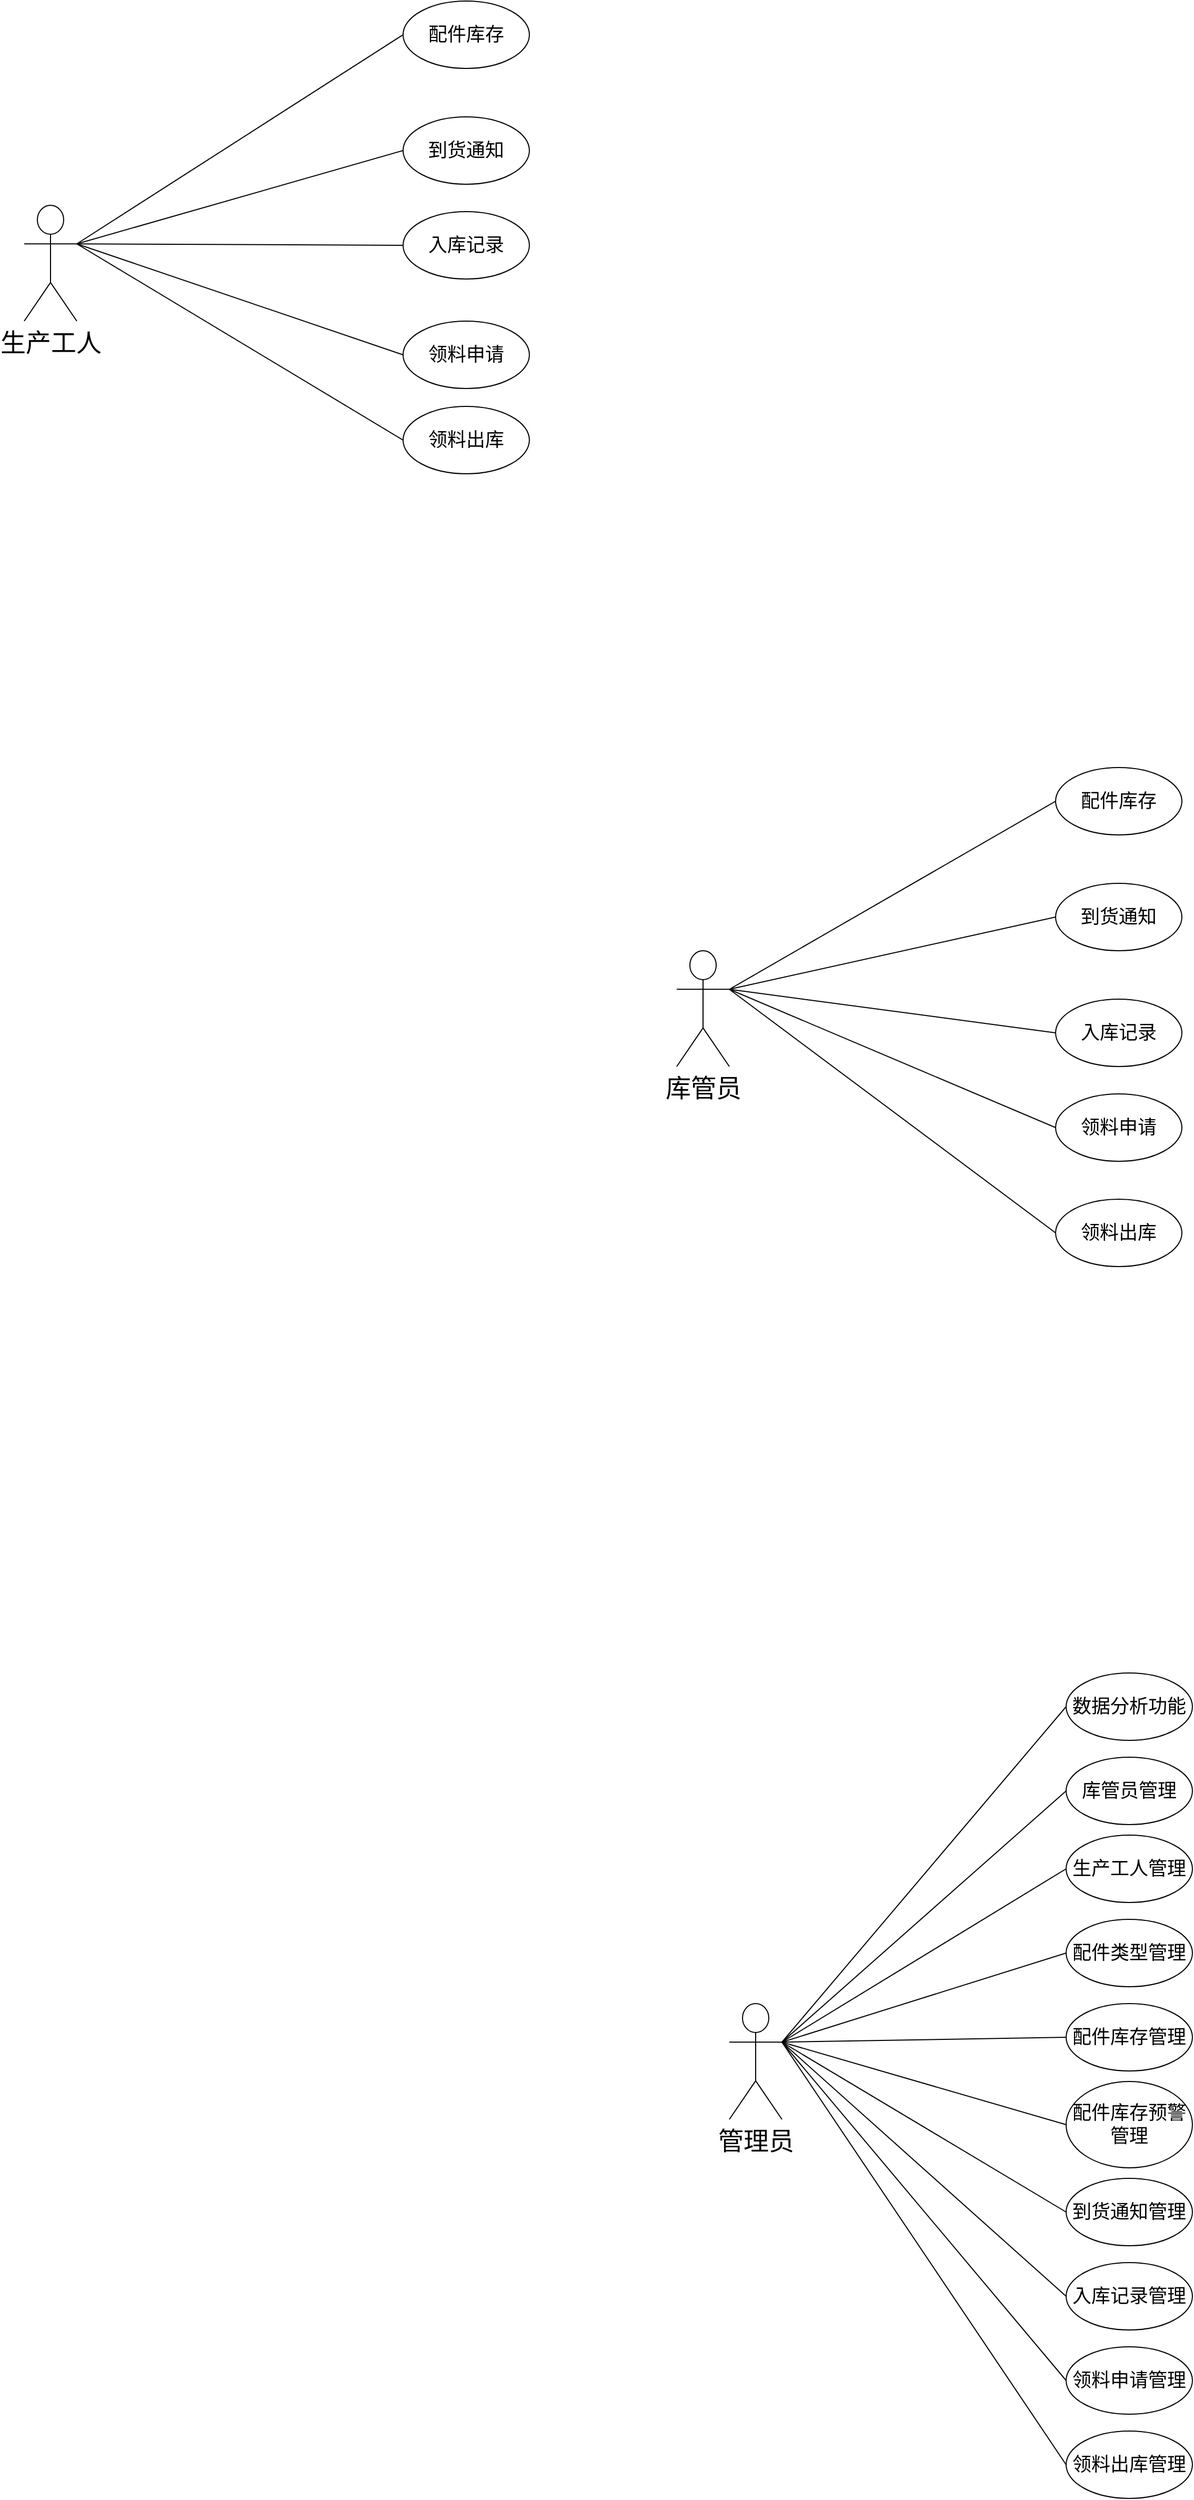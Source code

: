 <mxfile version="26.1.0">
  <diagram name="第 1 页" id="FZAtXH--1JHFpSCo6OQT">
    <mxGraphModel dx="3160" dy="3483" grid="1" gridSize="10" guides="1" tooltips="1" connect="1" arrows="1" fold="1" page="1" pageScale="1" pageWidth="827" pageHeight="1169" math="0" shadow="0">
      <root>
        <mxCell id="0" />
        <mxCell id="1" parent="0" />
        <mxCell id="ir-GsV6Cq0Wgvs_C2lxC-1" value="&lt;font style=&quot;font-size: 24px;&quot;&gt;管理员&lt;/font&gt;" style="shape=umlActor;verticalLabelPosition=bottom;verticalAlign=top;html=1;outlineConnect=0;" vertex="1" parent="1">
          <mxGeometry y="-436" width="50" height="110" as="geometry" />
        </mxCell>
        <mxCell id="ir-GsV6Cq0Wgvs_C2lxC-2" value="&lt;font style=&quot;font-size: 18px;&quot;&gt;数据分析功能&lt;/font&gt;" style="ellipse;whiteSpace=wrap;html=1;" vertex="1" parent="1">
          <mxGeometry x="320" y="-750" width="120" height="64" as="geometry" />
        </mxCell>
        <mxCell id="ir-GsV6Cq0Wgvs_C2lxC-3" value="&lt;font style=&quot;font-size: 18px;&quot;&gt;库管员管理&lt;/font&gt;" style="ellipse;whiteSpace=wrap;html=1;" vertex="1" parent="1">
          <mxGeometry x="320" y="-670" width="120" height="64" as="geometry" />
        </mxCell>
        <mxCell id="ir-GsV6Cq0Wgvs_C2lxC-4" value="&lt;font style=&quot;font-size: 18px;&quot;&gt;生产工人管理&lt;/font&gt;" style="ellipse;whiteSpace=wrap;html=1;" vertex="1" parent="1">
          <mxGeometry x="320" y="-596" width="120" height="64" as="geometry" />
        </mxCell>
        <mxCell id="ir-GsV6Cq0Wgvs_C2lxC-5" value="&lt;font style=&quot;font-size: 18px;&quot;&gt;配件类型管理&lt;/font&gt;" style="ellipse;whiteSpace=wrap;html=1;" vertex="1" parent="1">
          <mxGeometry x="320" y="-516" width="120" height="64" as="geometry" />
        </mxCell>
        <mxCell id="ir-GsV6Cq0Wgvs_C2lxC-6" value="&lt;font style=&quot;font-size: 18px;&quot;&gt;配件库存管理&lt;/font&gt;" style="ellipse;whiteSpace=wrap;html=1;" vertex="1" parent="1">
          <mxGeometry x="320" y="-436" width="120" height="64" as="geometry" />
        </mxCell>
        <mxCell id="ir-GsV6Cq0Wgvs_C2lxC-7" value="&lt;font style=&quot;font-size: 18px;&quot;&gt;配件库存预警管理&lt;/font&gt;" style="ellipse;whiteSpace=wrap;html=1;" vertex="1" parent="1">
          <mxGeometry x="320" y="-362" width="120" height="82" as="geometry" />
        </mxCell>
        <mxCell id="ir-GsV6Cq0Wgvs_C2lxC-8" value="&lt;font style=&quot;font-size: 18px;&quot;&gt;到货通知管理&lt;/font&gt;" style="ellipse;whiteSpace=wrap;html=1;" vertex="1" parent="1">
          <mxGeometry x="320" y="-270" width="120" height="64" as="geometry" />
        </mxCell>
        <mxCell id="ir-GsV6Cq0Wgvs_C2lxC-9" value="&lt;font style=&quot;font-size: 18px;&quot;&gt;入库记录管理&lt;/font&gt;" style="ellipse;whiteSpace=wrap;html=1;" vertex="1" parent="1">
          <mxGeometry x="320" y="-190" width="120" height="64" as="geometry" />
        </mxCell>
        <mxCell id="ir-GsV6Cq0Wgvs_C2lxC-10" value="&lt;font style=&quot;font-size: 18px;&quot;&gt;领料申请管理&lt;/font&gt;" style="ellipse;whiteSpace=wrap;html=1;" vertex="1" parent="1">
          <mxGeometry x="320" y="-110" width="120" height="64" as="geometry" />
        </mxCell>
        <mxCell id="ir-GsV6Cq0Wgvs_C2lxC-11" value="&lt;font style=&quot;font-size: 18px;&quot;&gt;领料出库管理&lt;/font&gt;" style="ellipse;whiteSpace=wrap;html=1;" vertex="1" parent="1">
          <mxGeometry x="320" y="-30" width="120" height="64" as="geometry" />
        </mxCell>
        <mxCell id="ir-GsV6Cq0Wgvs_C2lxC-12" value="" style="endArrow=none;html=1;rounded=0;exitX=1;exitY=0.333;exitDx=0;exitDy=0;exitPerimeter=0;entryX=0;entryY=0.5;entryDx=0;entryDy=0;" edge="1" parent="1" source="ir-GsV6Cq0Wgvs_C2lxC-1" target="ir-GsV6Cq0Wgvs_C2lxC-2">
          <mxGeometry width="50" height="50" relative="1" as="geometry">
            <mxPoint x="390" y="-430" as="sourcePoint" />
            <mxPoint x="440" y="-480" as="targetPoint" />
          </mxGeometry>
        </mxCell>
        <mxCell id="ir-GsV6Cq0Wgvs_C2lxC-13" value="" style="endArrow=none;html=1;rounded=0;exitX=1;exitY=0.333;exitDx=0;exitDy=0;exitPerimeter=0;entryX=0;entryY=0.5;entryDx=0;entryDy=0;" edge="1" parent="1" source="ir-GsV6Cq0Wgvs_C2lxC-1" target="ir-GsV6Cq0Wgvs_C2lxC-3">
          <mxGeometry width="50" height="50" relative="1" as="geometry">
            <mxPoint x="60" y="-389" as="sourcePoint" />
            <mxPoint x="330" y="-708" as="targetPoint" />
          </mxGeometry>
        </mxCell>
        <mxCell id="ir-GsV6Cq0Wgvs_C2lxC-14" value="" style="endArrow=none;html=1;rounded=0;exitX=1;exitY=0.333;exitDx=0;exitDy=0;exitPerimeter=0;entryX=0;entryY=0.5;entryDx=0;entryDy=0;" edge="1" parent="1" source="ir-GsV6Cq0Wgvs_C2lxC-1" target="ir-GsV6Cq0Wgvs_C2lxC-4">
          <mxGeometry width="50" height="50" relative="1" as="geometry">
            <mxPoint x="60" y="-389" as="sourcePoint" />
            <mxPoint x="330" y="-628" as="targetPoint" />
          </mxGeometry>
        </mxCell>
        <mxCell id="ir-GsV6Cq0Wgvs_C2lxC-15" value="" style="endArrow=none;html=1;rounded=0;exitX=1;exitY=0.333;exitDx=0;exitDy=0;exitPerimeter=0;entryX=0;entryY=0.5;entryDx=0;entryDy=0;" edge="1" parent="1" source="ir-GsV6Cq0Wgvs_C2lxC-1" target="ir-GsV6Cq0Wgvs_C2lxC-5">
          <mxGeometry width="50" height="50" relative="1" as="geometry">
            <mxPoint x="60" y="-389" as="sourcePoint" />
            <mxPoint x="330" y="-554" as="targetPoint" />
          </mxGeometry>
        </mxCell>
        <mxCell id="ir-GsV6Cq0Wgvs_C2lxC-16" value="" style="endArrow=none;html=1;rounded=0;exitX=1;exitY=0.333;exitDx=0;exitDy=0;exitPerimeter=0;entryX=0;entryY=0.5;entryDx=0;entryDy=0;" edge="1" parent="1" source="ir-GsV6Cq0Wgvs_C2lxC-1" target="ir-GsV6Cq0Wgvs_C2lxC-6">
          <mxGeometry width="50" height="50" relative="1" as="geometry">
            <mxPoint x="60" y="-389" as="sourcePoint" />
            <mxPoint x="330" y="-474" as="targetPoint" />
          </mxGeometry>
        </mxCell>
        <mxCell id="ir-GsV6Cq0Wgvs_C2lxC-17" value="" style="endArrow=none;html=1;rounded=0;exitX=1;exitY=0.333;exitDx=0;exitDy=0;exitPerimeter=0;entryX=0;entryY=0.5;entryDx=0;entryDy=0;" edge="1" parent="1" source="ir-GsV6Cq0Wgvs_C2lxC-1" target="ir-GsV6Cq0Wgvs_C2lxC-7">
          <mxGeometry width="50" height="50" relative="1" as="geometry">
            <mxPoint x="60" y="-389" as="sourcePoint" />
            <mxPoint x="330" y="-394" as="targetPoint" />
          </mxGeometry>
        </mxCell>
        <mxCell id="ir-GsV6Cq0Wgvs_C2lxC-18" value="" style="endArrow=none;html=1;rounded=0;exitX=1;exitY=0.333;exitDx=0;exitDy=0;exitPerimeter=0;entryX=0;entryY=0.5;entryDx=0;entryDy=0;" edge="1" parent="1" source="ir-GsV6Cq0Wgvs_C2lxC-1" target="ir-GsV6Cq0Wgvs_C2lxC-8">
          <mxGeometry width="50" height="50" relative="1" as="geometry">
            <mxPoint x="60" y="-389" as="sourcePoint" />
            <mxPoint x="330" y="-311" as="targetPoint" />
          </mxGeometry>
        </mxCell>
        <mxCell id="ir-GsV6Cq0Wgvs_C2lxC-19" value="" style="endArrow=none;html=1;rounded=0;entryX=0;entryY=0.5;entryDx=0;entryDy=0;exitX=1;exitY=0.333;exitDx=0;exitDy=0;exitPerimeter=0;" edge="1" parent="1" source="ir-GsV6Cq0Wgvs_C2lxC-1" target="ir-GsV6Cq0Wgvs_C2lxC-9">
          <mxGeometry width="50" height="50" relative="1" as="geometry">
            <mxPoint x="60" y="-380" as="sourcePoint" />
            <mxPoint x="330" y="-228" as="targetPoint" />
          </mxGeometry>
        </mxCell>
        <mxCell id="ir-GsV6Cq0Wgvs_C2lxC-20" value="" style="endArrow=none;html=1;rounded=0;entryX=0;entryY=0.5;entryDx=0;entryDy=0;exitX=1;exitY=0.333;exitDx=0;exitDy=0;exitPerimeter=0;" edge="1" parent="1" source="ir-GsV6Cq0Wgvs_C2lxC-1" target="ir-GsV6Cq0Wgvs_C2lxC-10">
          <mxGeometry width="50" height="50" relative="1" as="geometry">
            <mxPoint x="60" y="-389" as="sourcePoint" />
            <mxPoint x="330" y="-148" as="targetPoint" />
          </mxGeometry>
        </mxCell>
        <mxCell id="ir-GsV6Cq0Wgvs_C2lxC-21" value="" style="endArrow=none;html=1;rounded=0;entryX=0;entryY=0.5;entryDx=0;entryDy=0;exitX=1;exitY=0.333;exitDx=0;exitDy=0;exitPerimeter=0;" edge="1" parent="1" source="ir-GsV6Cq0Wgvs_C2lxC-1" target="ir-GsV6Cq0Wgvs_C2lxC-11">
          <mxGeometry width="50" height="50" relative="1" as="geometry">
            <mxPoint x="60" y="-389" as="sourcePoint" />
            <mxPoint x="330" y="-68" as="targetPoint" />
          </mxGeometry>
        </mxCell>
        <mxCell id="ir-GsV6Cq0Wgvs_C2lxC-22" value="&lt;span style=&quot;font-size: 24px;&quot;&gt;库管员&lt;/span&gt;" style="shape=umlActor;verticalLabelPosition=bottom;verticalAlign=top;html=1;outlineConnect=0;" vertex="1" parent="1">
          <mxGeometry x="-50" y="-1436" width="50" height="110" as="geometry" />
        </mxCell>
        <mxCell id="ir-GsV6Cq0Wgvs_C2lxC-27" value="&lt;font style=&quot;font-size: 18px;&quot;&gt;配件库存&lt;/font&gt;" style="ellipse;whiteSpace=wrap;html=1;" vertex="1" parent="1">
          <mxGeometry x="310" y="-1610" width="120" height="64" as="geometry" />
        </mxCell>
        <mxCell id="ir-GsV6Cq0Wgvs_C2lxC-29" value="&lt;font style=&quot;font-size: 18px;&quot;&gt;到货通知&lt;/font&gt;" style="ellipse;whiteSpace=wrap;html=1;" vertex="1" parent="1">
          <mxGeometry x="310" y="-1500" width="120" height="64" as="geometry" />
        </mxCell>
        <mxCell id="ir-GsV6Cq0Wgvs_C2lxC-30" value="&lt;font style=&quot;font-size: 18px;&quot;&gt;入库记录&lt;/font&gt;" style="ellipse;whiteSpace=wrap;html=1;" vertex="1" parent="1">
          <mxGeometry x="310" y="-1390" width="120" height="64" as="geometry" />
        </mxCell>
        <mxCell id="ir-GsV6Cq0Wgvs_C2lxC-31" value="&lt;font style=&quot;font-size: 18px;&quot;&gt;领料申请&lt;/font&gt;" style="ellipse;whiteSpace=wrap;html=1;" vertex="1" parent="1">
          <mxGeometry x="310" y="-1300" width="120" height="64" as="geometry" />
        </mxCell>
        <mxCell id="ir-GsV6Cq0Wgvs_C2lxC-32" value="&lt;font style=&quot;font-size: 18px;&quot;&gt;领料出库&lt;/font&gt;" style="ellipse;whiteSpace=wrap;html=1;" vertex="1" parent="1">
          <mxGeometry x="310" y="-1200" width="120" height="64" as="geometry" />
        </mxCell>
        <mxCell id="ir-GsV6Cq0Wgvs_C2lxC-37" value="" style="endArrow=none;html=1;rounded=0;exitX=1;exitY=0.333;exitDx=0;exitDy=0;exitPerimeter=0;entryX=0;entryY=0.5;entryDx=0;entryDy=0;" edge="1" parent="1" source="ir-GsV6Cq0Wgvs_C2lxC-22" target="ir-GsV6Cq0Wgvs_C2lxC-27">
          <mxGeometry width="50" height="50" relative="1" as="geometry">
            <mxPoint x="10" y="-1389" as="sourcePoint" />
            <mxPoint x="280" y="-1474" as="targetPoint" />
          </mxGeometry>
        </mxCell>
        <mxCell id="ir-GsV6Cq0Wgvs_C2lxC-39" value="" style="endArrow=none;html=1;rounded=0;exitX=1;exitY=0.333;exitDx=0;exitDy=0;exitPerimeter=0;entryX=0;entryY=0.5;entryDx=0;entryDy=0;" edge="1" parent="1" source="ir-GsV6Cq0Wgvs_C2lxC-22" target="ir-GsV6Cq0Wgvs_C2lxC-29">
          <mxGeometry width="50" height="50" relative="1" as="geometry">
            <mxPoint x="10" y="-1389" as="sourcePoint" />
            <mxPoint x="280" y="-1311" as="targetPoint" />
          </mxGeometry>
        </mxCell>
        <mxCell id="ir-GsV6Cq0Wgvs_C2lxC-40" value="" style="endArrow=none;html=1;rounded=0;entryX=0;entryY=0.5;entryDx=0;entryDy=0;exitX=1;exitY=0.333;exitDx=0;exitDy=0;exitPerimeter=0;" edge="1" parent="1" source="ir-GsV6Cq0Wgvs_C2lxC-22" target="ir-GsV6Cq0Wgvs_C2lxC-30">
          <mxGeometry width="50" height="50" relative="1" as="geometry">
            <mxPoint x="10" y="-1380" as="sourcePoint" />
            <mxPoint x="280" y="-1228" as="targetPoint" />
          </mxGeometry>
        </mxCell>
        <mxCell id="ir-GsV6Cq0Wgvs_C2lxC-41" value="" style="endArrow=none;html=1;rounded=0;entryX=0;entryY=0.5;entryDx=0;entryDy=0;exitX=1;exitY=0.333;exitDx=0;exitDy=0;exitPerimeter=0;" edge="1" parent="1" source="ir-GsV6Cq0Wgvs_C2lxC-22" target="ir-GsV6Cq0Wgvs_C2lxC-31">
          <mxGeometry width="50" height="50" relative="1" as="geometry">
            <mxPoint x="10" y="-1389" as="sourcePoint" />
            <mxPoint x="280" y="-1148" as="targetPoint" />
          </mxGeometry>
        </mxCell>
        <mxCell id="ir-GsV6Cq0Wgvs_C2lxC-42" value="" style="endArrow=none;html=1;rounded=0;entryX=0;entryY=0.5;entryDx=0;entryDy=0;exitX=1;exitY=0.333;exitDx=0;exitDy=0;exitPerimeter=0;" edge="1" parent="1" source="ir-GsV6Cq0Wgvs_C2lxC-22" target="ir-GsV6Cq0Wgvs_C2lxC-32">
          <mxGeometry width="50" height="50" relative="1" as="geometry">
            <mxPoint x="10" y="-1389" as="sourcePoint" />
            <mxPoint x="280" y="-1068" as="targetPoint" />
          </mxGeometry>
        </mxCell>
        <mxCell id="ir-GsV6Cq0Wgvs_C2lxC-44" value="&lt;span style=&quot;font-size: 24px;&quot;&gt;生产工人&lt;/span&gt;" style="shape=umlActor;verticalLabelPosition=bottom;verticalAlign=top;html=1;outlineConnect=0;" vertex="1" parent="1">
          <mxGeometry x="-670" y="-2144" width="50" height="110" as="geometry" />
        </mxCell>
        <mxCell id="ir-GsV6Cq0Wgvs_C2lxC-45" value="&lt;font style=&quot;font-size: 18px;&quot;&gt;配件库存&lt;/font&gt;" style="ellipse;whiteSpace=wrap;html=1;" vertex="1" parent="1">
          <mxGeometry x="-310" y="-2338" width="120" height="64" as="geometry" />
        </mxCell>
        <mxCell id="ir-GsV6Cq0Wgvs_C2lxC-46" value="&lt;font style=&quot;font-size: 18px;&quot;&gt;到货通知&lt;/font&gt;" style="ellipse;whiteSpace=wrap;html=1;" vertex="1" parent="1">
          <mxGeometry x="-310" y="-2228" width="120" height="64" as="geometry" />
        </mxCell>
        <mxCell id="ir-GsV6Cq0Wgvs_C2lxC-47" value="&lt;font style=&quot;font-size: 18px;&quot;&gt;入库记录&lt;/font&gt;" style="ellipse;whiteSpace=wrap;html=1;" vertex="1" parent="1">
          <mxGeometry x="-310" y="-2138" width="120" height="64" as="geometry" />
        </mxCell>
        <mxCell id="ir-GsV6Cq0Wgvs_C2lxC-48" value="&lt;font style=&quot;font-size: 18px;&quot;&gt;领料申请&lt;/font&gt;" style="ellipse;whiteSpace=wrap;html=1;" vertex="1" parent="1">
          <mxGeometry x="-310" y="-2034" width="120" height="64" as="geometry" />
        </mxCell>
        <mxCell id="ir-GsV6Cq0Wgvs_C2lxC-49" value="&lt;font style=&quot;font-size: 18px;&quot;&gt;领料出库&lt;/font&gt;" style="ellipse;whiteSpace=wrap;html=1;" vertex="1" parent="1">
          <mxGeometry x="-310" y="-1953" width="120" height="64" as="geometry" />
        </mxCell>
        <mxCell id="ir-GsV6Cq0Wgvs_C2lxC-50" value="" style="endArrow=none;html=1;rounded=0;exitX=1;exitY=0.333;exitDx=0;exitDy=0;exitPerimeter=0;entryX=0;entryY=0.5;entryDx=0;entryDy=0;" edge="1" parent="1" source="ir-GsV6Cq0Wgvs_C2lxC-44" target="ir-GsV6Cq0Wgvs_C2lxC-45">
          <mxGeometry width="50" height="50" relative="1" as="geometry">
            <mxPoint x="-610" y="-2097" as="sourcePoint" />
            <mxPoint x="-340" y="-2182" as="targetPoint" />
          </mxGeometry>
        </mxCell>
        <mxCell id="ir-GsV6Cq0Wgvs_C2lxC-51" value="" style="endArrow=none;html=1;rounded=0;exitX=1;exitY=0.333;exitDx=0;exitDy=0;exitPerimeter=0;entryX=0;entryY=0.5;entryDx=0;entryDy=0;" edge="1" parent="1" source="ir-GsV6Cq0Wgvs_C2lxC-44" target="ir-GsV6Cq0Wgvs_C2lxC-46">
          <mxGeometry width="50" height="50" relative="1" as="geometry">
            <mxPoint x="-610" y="-2097" as="sourcePoint" />
            <mxPoint x="-340" y="-2019" as="targetPoint" />
          </mxGeometry>
        </mxCell>
        <mxCell id="ir-GsV6Cq0Wgvs_C2lxC-52" value="" style="endArrow=none;html=1;rounded=0;entryX=0;entryY=0.5;entryDx=0;entryDy=0;exitX=1;exitY=0.333;exitDx=0;exitDy=0;exitPerimeter=0;" edge="1" parent="1" source="ir-GsV6Cq0Wgvs_C2lxC-44" target="ir-GsV6Cq0Wgvs_C2lxC-47">
          <mxGeometry width="50" height="50" relative="1" as="geometry">
            <mxPoint x="-610" y="-2088" as="sourcePoint" />
            <mxPoint x="-340" y="-1936" as="targetPoint" />
          </mxGeometry>
        </mxCell>
        <mxCell id="ir-GsV6Cq0Wgvs_C2lxC-53" value="" style="endArrow=none;html=1;rounded=0;entryX=0;entryY=0.5;entryDx=0;entryDy=0;exitX=1;exitY=0.333;exitDx=0;exitDy=0;exitPerimeter=0;" edge="1" parent="1" source="ir-GsV6Cq0Wgvs_C2lxC-44" target="ir-GsV6Cq0Wgvs_C2lxC-48">
          <mxGeometry width="50" height="50" relative="1" as="geometry">
            <mxPoint x="-610" y="-2097" as="sourcePoint" />
            <mxPoint x="-340" y="-1856" as="targetPoint" />
          </mxGeometry>
        </mxCell>
        <mxCell id="ir-GsV6Cq0Wgvs_C2lxC-54" value="" style="endArrow=none;html=1;rounded=0;entryX=0;entryY=0.5;entryDx=0;entryDy=0;exitX=1;exitY=0.333;exitDx=0;exitDy=0;exitPerimeter=0;" edge="1" parent="1" source="ir-GsV6Cq0Wgvs_C2lxC-44" target="ir-GsV6Cq0Wgvs_C2lxC-49">
          <mxGeometry width="50" height="50" relative="1" as="geometry">
            <mxPoint x="-610" y="-2097" as="sourcePoint" />
            <mxPoint x="-340" y="-1776" as="targetPoint" />
          </mxGeometry>
        </mxCell>
      </root>
    </mxGraphModel>
  </diagram>
</mxfile>
